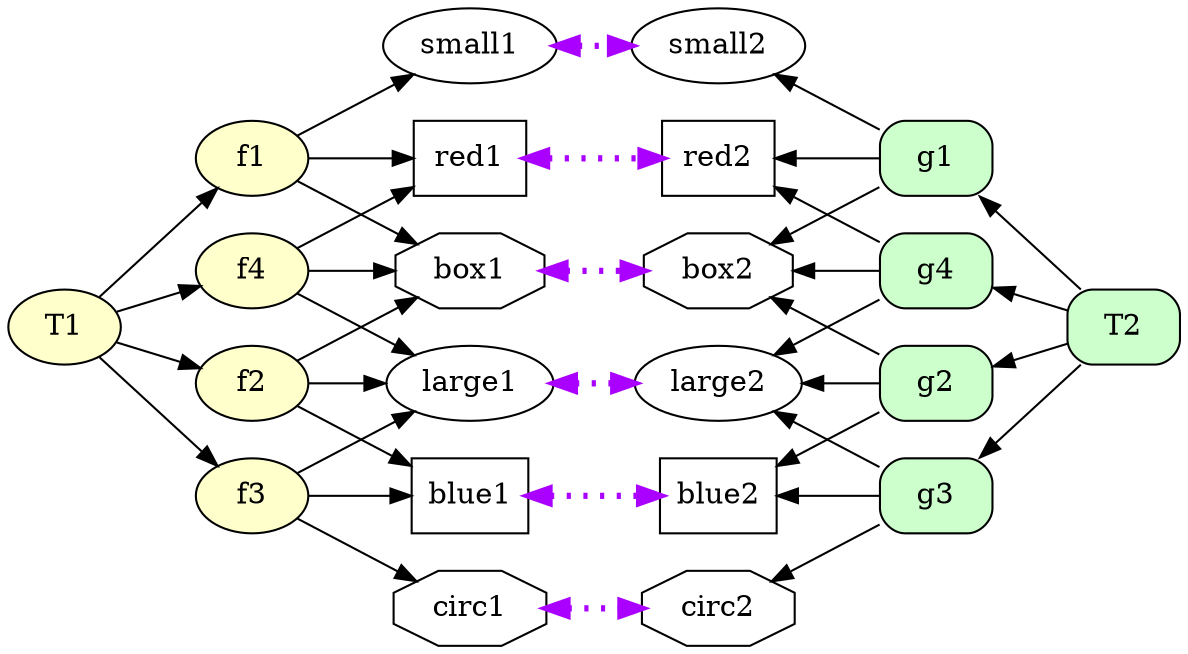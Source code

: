 digraph{
rankdir=LR

node[shape=oval]
small1
large1
small2
large2
node[shape=box]
red1
blue1
red2
blue2
node[shape=octagon]
circ1
box1
circ2
box2

node[shape=box style="filled,rounded" fillcolor="#CCFFCC"] 
T2
g1
g2
g3
g4

node[shape=oval style=filled fillcolor="#FFFFCC"] 
f1
f2
f3
f4


edge[style=solid color="#000000" constraint=true penwidth=1]

T1 -> {f2, f1, f3 f4}


edge[style=solid color="#000000" constraint=true penwidth=1 dir=back]
g1 -> T2
g2 -> T2
g3 -> T2
g4 -> T2

edge[dir=forward]
f1 -> {small1 red1 box1}
f2 -> {large1 blue1 box1}
f3 -> {large1 blue1 circ1}
f4 -> {large1 red1 box1}

edge[dir=back]
small2 -> g1
large2 -> {g2 g3 g4}
red2 -> {g1 g4}
blue2 -> {g2 g3}
box2 -> {g1 g2 g4}
circ2 -> {g3}

edge[style=dotted color="#AA00FF" constraint=true penwidth=3 dir=both]

small1 -> small2 
large1 -> large2
red1 -> red2
blue1 -> blue2
box1 -> box2
circ1 -> circ2


}